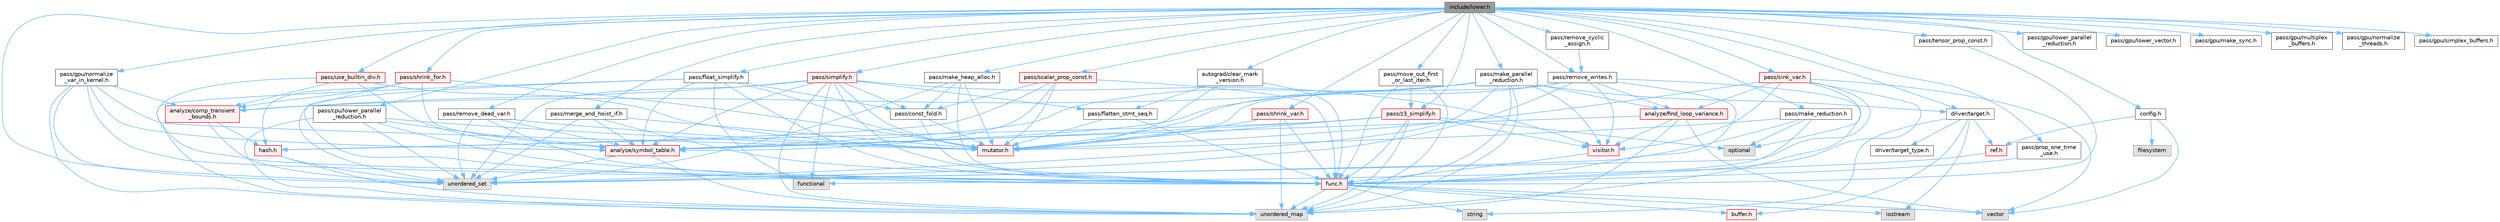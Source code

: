 digraph "include/lower.h"
{
 // LATEX_PDF_SIZE
  bgcolor="transparent";
  edge [fontname=Helvetica,fontsize=10,labelfontname=Helvetica,labelfontsize=10];
  node [fontname=Helvetica,fontsize=10,shape=box,height=0.2,width=0.4];
  Node1 [label="include/lower.h",height=0.2,width=0.4,color="gray40", fillcolor="grey60", style="filled", fontcolor="black",tooltip=" "];
  Node1 -> Node2 [color="steelblue1",style="solid"];
  Node2 [label="unordered_set",height=0.2,width=0.4,color="grey60", fillcolor="#E0E0E0", style="filled",tooltip=" "];
  Node1 -> Node3 [color="steelblue1",style="solid"];
  Node3 [label="autograd/clear_mark\l_version.h",height=0.2,width=0.4,color="grey40", fillcolor="white", style="filled",URL="$clear__mark__version_8h.html",tooltip=" "];
  Node3 -> Node4 [color="steelblue1",style="solid"];
  Node4 [label="func.h",height=0.2,width=0.4,color="red", fillcolor="#FFF0F0", style="filled",URL="$func_8h.html",tooltip=" "];
  Node4 -> Node5 [color="steelblue1",style="solid"];
  Node5 [label="iostream",height=0.2,width=0.4,color="grey60", fillcolor="#E0E0E0", style="filled",tooltip=" "];
  Node4 -> Node6 [color="steelblue1",style="solid"];
  Node6 [label="string",height=0.2,width=0.4,color="grey60", fillcolor="#E0E0E0", style="filled",tooltip=" "];
  Node4 -> Node7 [color="steelblue1",style="solid"];
  Node7 [label="unordered_map",height=0.2,width=0.4,color="grey60", fillcolor="#E0E0E0", style="filled",tooltip=" "];
  Node4 -> Node9 [color="steelblue1",style="solid"];
  Node9 [label="vector",height=0.2,width=0.4,color="grey60", fillcolor="#E0E0E0", style="filled",tooltip=" "];
  Node4 -> Node39 [color="steelblue1",style="solid"];
  Node39 [label="buffer.h",height=0.2,width=0.4,color="red", fillcolor="#FFF0F0", style="filled",URL="$buffer_8h.html",tooltip=" "];
  Node3 -> Node54 [color="steelblue1",style="solid"];
  Node54 [label="mutator.h",height=0.2,width=0.4,color="red", fillcolor="#FFF0F0", style="filled",URL="$mutator_8h.html",tooltip=" "];
  Node3 -> Node59 [color="steelblue1",style="solid"];
  Node59 [label="pass/flatten_stmt_seq.h",height=0.2,width=0.4,color="grey40", fillcolor="white", style="filled",URL="$flatten__stmt__seq_8h.html",tooltip=" "];
  Node59 -> Node4 [color="steelblue1",style="solid"];
  Node59 -> Node54 [color="steelblue1",style="solid"];
  Node1 -> Node60 [color="steelblue1",style="solid"];
  Node60 [label="config.h",height=0.2,width=0.4,color="grey40", fillcolor="white", style="filled",URL="$config_8h.html",tooltip=" "];
  Node60 -> Node61 [color="steelblue1",style="solid"];
  Node61 [label="filesystem",height=0.2,width=0.4,color="grey60", fillcolor="#E0E0E0", style="filled",tooltip=" "];
  Node60 -> Node9 [color="steelblue1",style="solid"];
  Node60 -> Node19 [color="steelblue1",style="solid"];
  Node19 [label="ref.h",height=0.2,width=0.4,color="red", fillcolor="#FFF0F0", style="filled",URL="$ref_8h.html",tooltip=" "];
  Node19 -> Node12 [color="steelblue1",style="solid"];
  Node12 [label="functional",height=0.2,width=0.4,color="grey60", fillcolor="#E0E0E0", style="filled",tooltip=" "];
  Node1 -> Node46 [color="steelblue1",style="solid"];
  Node46 [label="driver/target.h",height=0.2,width=0.4,color="grey40", fillcolor="white", style="filled",URL="$target_8h.html",tooltip=" "];
  Node46 -> Node5 [color="steelblue1",style="solid"];
  Node46 -> Node6 [color="steelblue1",style="solid"];
  Node46 -> Node39 [color="steelblue1",style="solid"];
  Node46 -> Node47 [color="steelblue1",style="solid"];
  Node47 [label="driver/target_type.h",height=0.2,width=0.4,color="grey40", fillcolor="white", style="filled",URL="$target__type_8h.html",tooltip=" "];
  Node46 -> Node19 [color="steelblue1",style="solid"];
  Node1 -> Node62 [color="steelblue1",style="solid"];
  Node62 [label="pass/cpu/lower_parallel\l_reduction.h",height=0.2,width=0.4,color="grey40", fillcolor="white", style="filled",URL="$cpu_2lower__parallel__reduction_8h.html",tooltip=" "];
  Node62 -> Node7 [color="steelblue1",style="solid"];
  Node62 -> Node2 [color="steelblue1",style="solid"];
  Node62 -> Node63 [color="steelblue1",style="solid"];
  Node63 [label="analyze/symbol_table.h",height=0.2,width=0.4,color="red", fillcolor="#FFF0F0", style="filled",URL="$symbol__table_8h.html",tooltip=" "];
  Node63 -> Node7 [color="steelblue1",style="solid"];
  Node63 -> Node2 [color="steelblue1",style="solid"];
  Node62 -> Node4 [color="steelblue1",style="solid"];
  Node62 -> Node54 [color="steelblue1",style="solid"];
  Node1 -> Node65 [color="steelblue1",style="solid"];
  Node65 [label="pass/float_simplify.h",height=0.2,width=0.4,color="grey40", fillcolor="white", style="filled",URL="$float__simplify_8h.html",tooltip=" "];
  Node65 -> Node12 [color="steelblue1",style="solid"];
  Node65 -> Node7 [color="steelblue1",style="solid"];
  Node65 -> Node2 [color="steelblue1",style="solid"];
  Node65 -> Node63 [color="steelblue1",style="solid"];
  Node65 -> Node4 [color="steelblue1",style="solid"];
  Node65 -> Node54 [color="steelblue1",style="solid"];
  Node65 -> Node66 [color="steelblue1",style="solid"];
  Node66 [label="pass/const_fold.h",height=0.2,width=0.4,color="grey40", fillcolor="white", style="filled",URL="$const__fold_8h.html",tooltip=" "];
  Node66 -> Node4 [color="steelblue1",style="solid"];
  Node66 -> Node54 [color="steelblue1",style="solid"];
  Node1 -> Node67 [color="steelblue1",style="solid"];
  Node67 [label="pass/gpu/lower_parallel\l_reduction.h",height=0.2,width=0.4,color="grey40", fillcolor="white", style="filled",URL="$gpu_2lower__parallel__reduction_8h.html",tooltip=" "];
  Node1 -> Node68 [color="steelblue1",style="solid"];
  Node68 [label="pass/gpu/lower_vector.h",height=0.2,width=0.4,color="grey40", fillcolor="white", style="filled",URL="$lower__vector_8h.html",tooltip=" "];
  Node1 -> Node69 [color="steelblue1",style="solid"];
  Node69 [label="pass/gpu/make_sync.h",height=0.2,width=0.4,color="grey40", fillcolor="white", style="filled",URL="$make__sync_8h.html",tooltip=" "];
  Node1 -> Node70 [color="steelblue1",style="solid"];
  Node70 [label="pass/gpu/multiplex\l_buffers.h",height=0.2,width=0.4,color="grey40", fillcolor="white", style="filled",URL="$multiplex__buffers_8h.html",tooltip=" "];
  Node1 -> Node71 [color="steelblue1",style="solid"];
  Node71 [label="pass/gpu/normalize\l_threads.h",height=0.2,width=0.4,color="grey40", fillcolor="white", style="filled",URL="$normalize__threads_8h.html",tooltip=" "];
  Node1 -> Node72 [color="steelblue1",style="solid"];
  Node72 [label="pass/gpu/normalize\l_var_in_kernel.h",height=0.2,width=0.4,color="grey40", fillcolor="white", style="filled",URL="$normalize__var__in__kernel_8h.html",tooltip=" "];
  Node72 -> Node7 [color="steelblue1",style="solid"];
  Node72 -> Node2 [color="steelblue1",style="solid"];
  Node72 -> Node73 [color="steelblue1",style="solid"];
  Node73 [label="analyze/comp_transient\l_bounds.h",height=0.2,width=0.4,color="red", fillcolor="#FFF0F0", style="filled",URL="$comp__transient__bounds_8h.html",tooltip=" "];
  Node73 -> Node2 [color="steelblue1",style="solid"];
  Node73 -> Node79 [color="steelblue1",style="solid"];
  Node79 [label="hash.h",height=0.2,width=0.4,color="red", fillcolor="#FFF0F0", style="filled",URL="$hash_8h.html",tooltip=" "];
  Node79 -> Node7 [color="steelblue1",style="solid"];
  Node79 -> Node2 [color="steelblue1",style="solid"];
  Node72 -> Node63 [color="steelblue1",style="solid"];
  Node72 -> Node4 [color="steelblue1",style="solid"];
  Node72 -> Node54 [color="steelblue1",style="solid"];
  Node1 -> Node86 [color="steelblue1",style="solid"];
  Node86 [label="pass/gpu/simplex_buffers.h",height=0.2,width=0.4,color="grey40", fillcolor="white", style="filled",URL="$simplex__buffers_8h.html",tooltip=" "];
  Node1 -> Node87 [color="steelblue1",style="solid"];
  Node87 [label="pass/make_heap_alloc.h",height=0.2,width=0.4,color="grey40", fillcolor="white", style="filled",URL="$make__heap__alloc_8h.html",tooltip=" "];
  Node87 -> Node2 [color="steelblue1",style="solid"];
  Node87 -> Node4 [color="steelblue1",style="solid"];
  Node87 -> Node54 [color="steelblue1",style="solid"];
  Node87 -> Node66 [color="steelblue1",style="solid"];
  Node1 -> Node88 [color="steelblue1",style="solid"];
  Node88 [label="pass/make_parallel\l_reduction.h",height=0.2,width=0.4,color="grey40", fillcolor="white", style="filled",URL="$make__parallel__reduction_8h.html",tooltip=" "];
  Node88 -> Node7 [color="steelblue1",style="solid"];
  Node88 -> Node2 [color="steelblue1",style="solid"];
  Node88 -> Node73 [color="steelblue1",style="solid"];
  Node88 -> Node89 [color="steelblue1",style="solid"];
  Node89 [label="analyze/find_loop_variance.h",height=0.2,width=0.4,color="red", fillcolor="#FFF0F0", style="filled",URL="$find__loop__variance_8h.html",tooltip=" "];
  Node89 -> Node7 [color="steelblue1",style="solid"];
  Node89 -> Node9 [color="steelblue1",style="solid"];
  Node89 -> Node63 [color="steelblue1",style="solid"];
  Node89 -> Node77 [color="steelblue1",style="solid"];
  Node77 [label="visitor.h",height=0.2,width=0.4,color="red", fillcolor="#FFF0F0", style="filled",URL="$visitor_8h.html",tooltip=" "];
  Node77 -> Node4 [color="steelblue1",style="solid"];
  Node88 -> Node63 [color="steelblue1",style="solid"];
  Node88 -> Node46 [color="steelblue1",style="solid"];
  Node88 -> Node4 [color="steelblue1",style="solid"];
  Node88 -> Node54 [color="steelblue1",style="solid"];
  Node88 -> Node77 [color="steelblue1",style="solid"];
  Node1 -> Node91 [color="steelblue1",style="solid"];
  Node91 [label="pass/make_reduction.h",height=0.2,width=0.4,color="grey40", fillcolor="white", style="filled",URL="$make__reduction_8h.html",tooltip=" "];
  Node91 -> Node13 [color="steelblue1",style="solid"];
  Node13 [label="optional",height=0.2,width=0.4,color="grey60", fillcolor="#E0E0E0", style="filled",tooltip=" "];
  Node91 -> Node2 [color="steelblue1",style="solid"];
  Node91 -> Node4 [color="steelblue1",style="solid"];
  Node91 -> Node54 [color="steelblue1",style="solid"];
  Node1 -> Node92 [color="steelblue1",style="solid"];
  Node92 [label="pass/merge_and_hoist_if.h",height=0.2,width=0.4,color="grey40", fillcolor="white", style="filled",URL="$merge__and__hoist__if_8h.html",tooltip=" "];
  Node92 -> Node2 [color="steelblue1",style="solid"];
  Node92 -> Node63 [color="steelblue1",style="solid"];
  Node92 -> Node4 [color="steelblue1",style="solid"];
  Node92 -> Node54 [color="steelblue1",style="solid"];
  Node1 -> Node93 [color="steelblue1",style="solid"];
  Node93 [label="pass/move_out_first\l_or_last_iter.h",height=0.2,width=0.4,color="grey40", fillcolor="white", style="filled",URL="$move__out__first__or__last__iter_8h.html",tooltip=" "];
  Node93 -> Node7 [color="steelblue1",style="solid"];
  Node93 -> Node4 [color="steelblue1",style="solid"];
  Node93 -> Node94 [color="steelblue1",style="solid"];
  Node94 [label="pass/z3_simplify.h",height=0.2,width=0.4,color="red", fillcolor="#FFF0F0", style="filled",URL="$z3__simplify_8h.html",tooltip=" "];
  Node94 -> Node13 [color="steelblue1",style="solid"];
  Node94 -> Node7 [color="steelblue1",style="solid"];
  Node94 -> Node63 [color="steelblue1",style="solid"];
  Node94 -> Node4 [color="steelblue1",style="solid"];
  Node94 -> Node79 [color="steelblue1",style="solid"];
  Node94 -> Node54 [color="steelblue1",style="solid"];
  Node94 -> Node77 [color="steelblue1",style="solid"];
  Node1 -> Node97 [color="steelblue1",style="solid"];
  Node97 [label="pass/prop_one_time\l_use.h",height=0.2,width=0.4,color="grey40", fillcolor="white", style="filled",URL="$prop__one__time__use_8h.html",tooltip=" "];
  Node97 -> Node4 [color="steelblue1",style="solid"];
  Node1 -> Node98 [color="steelblue1",style="solid"];
  Node98 [label="pass/remove_cyclic\l_assign.h",height=0.2,width=0.4,color="grey40", fillcolor="white", style="filled",URL="$remove__cyclic__assign_8h.html",tooltip=" "];
  Node98 -> Node99 [color="steelblue1",style="solid"];
  Node99 [label="pass/remove_writes.h",height=0.2,width=0.4,color="grey40", fillcolor="white", style="filled",URL="$remove__writes_8h.html",tooltip=" "];
  Node99 -> Node7 [color="steelblue1",style="solid"];
  Node99 -> Node2 [color="steelblue1",style="solid"];
  Node99 -> Node89 [color="steelblue1",style="solid"];
  Node99 -> Node63 [color="steelblue1",style="solid"];
  Node99 -> Node4 [color="steelblue1",style="solid"];
  Node99 -> Node54 [color="steelblue1",style="solid"];
  Node99 -> Node77 [color="steelblue1",style="solid"];
  Node1 -> Node100 [color="steelblue1",style="solid"];
  Node100 [label="pass/remove_dead_var.h",height=0.2,width=0.4,color="grey40", fillcolor="white", style="filled",URL="$remove__dead__var_8h.html",tooltip=" "];
  Node100 -> Node2 [color="steelblue1",style="solid"];
  Node100 -> Node63 [color="steelblue1",style="solid"];
  Node100 -> Node4 [color="steelblue1",style="solid"];
  Node100 -> Node54 [color="steelblue1",style="solid"];
  Node1 -> Node99 [color="steelblue1",style="solid"];
  Node1 -> Node101 [color="steelblue1",style="solid"];
  Node101 [label="pass/scalar_prop_const.h",height=0.2,width=0.4,color="red", fillcolor="#FFF0F0", style="filled",URL="$scalar__prop__const_8h.html",tooltip=" "];
  Node101 -> Node63 [color="steelblue1",style="solid"];
  Node101 -> Node4 [color="steelblue1",style="solid"];
  Node101 -> Node79 [color="steelblue1",style="solid"];
  Node101 -> Node54 [color="steelblue1",style="solid"];
  Node101 -> Node66 [color="steelblue1",style="solid"];
  Node1 -> Node103 [color="steelblue1",style="solid"];
  Node103 [label="pass/shrink_for.h",height=0.2,width=0.4,color="red", fillcolor="#FFF0F0", style="filled",URL="$shrink__for_8h.html",tooltip=" "];
  Node103 -> Node73 [color="steelblue1",style="solid"];
  Node103 -> Node63 [color="steelblue1",style="solid"];
  Node103 -> Node4 [color="steelblue1",style="solid"];
  Node103 -> Node79 [color="steelblue1",style="solid"];
  Node103 -> Node54 [color="steelblue1",style="solid"];
  Node1 -> Node105 [color="steelblue1",style="solid"];
  Node105 [label="pass/shrink_var.h",height=0.2,width=0.4,color="red", fillcolor="#FFF0F0", style="filled",URL="$shrink__var_8h.html",tooltip=" "];
  Node105 -> Node7 [color="steelblue1",style="solid"];
  Node105 -> Node4 [color="steelblue1",style="solid"];
  Node105 -> Node54 [color="steelblue1",style="solid"];
  Node1 -> Node108 [color="steelblue1",style="solid"];
  Node108 [label="pass/simplify.h",height=0.2,width=0.4,color="red", fillcolor="#FFF0F0", style="filled",URL="$simplify_8h.html",tooltip=" "];
  Node108 -> Node12 [color="steelblue1",style="solid"];
  Node108 -> Node7 [color="steelblue1",style="solid"];
  Node108 -> Node2 [color="steelblue1",style="solid"];
  Node108 -> Node73 [color="steelblue1",style="solid"];
  Node108 -> Node63 [color="steelblue1",style="solid"];
  Node108 -> Node4 [color="steelblue1",style="solid"];
  Node108 -> Node54 [color="steelblue1",style="solid"];
  Node108 -> Node66 [color="steelblue1",style="solid"];
  Node108 -> Node59 [color="steelblue1",style="solid"];
  Node108 -> Node77 [color="steelblue1",style="solid"];
  Node1 -> Node110 [color="steelblue1",style="solid"];
  Node110 [label="pass/sink_var.h",height=0.2,width=0.4,color="red", fillcolor="#FFF0F0", style="filled",URL="$sink__var_8h.html",tooltip=" "];
  Node110 -> Node13 [color="steelblue1",style="solid"];
  Node110 -> Node2 [color="steelblue1",style="solid"];
  Node110 -> Node9 [color="steelblue1",style="solid"];
  Node110 -> Node89 [color="steelblue1",style="solid"];
  Node110 -> Node4 [color="steelblue1",style="solid"];
  Node110 -> Node54 [color="steelblue1",style="solid"];
  Node110 -> Node77 [color="steelblue1",style="solid"];
  Node1 -> Node112 [color="steelblue1",style="solid"];
  Node112 [label="pass/tensor_prop_const.h",height=0.2,width=0.4,color="grey40", fillcolor="white", style="filled",URL="$tensor__prop__const_8h.html",tooltip=" "];
  Node112 -> Node4 [color="steelblue1",style="solid"];
  Node1 -> Node113 [color="steelblue1",style="solid"];
  Node113 [label="pass/use_builtin_div.h",height=0.2,width=0.4,color="red", fillcolor="#FFF0F0", style="filled",URL="$use__builtin__div_8h.html",tooltip=" "];
  Node113 -> Node73 [color="steelblue1",style="solid"];
  Node113 -> Node63 [color="steelblue1",style="solid"];
  Node113 -> Node4 [color="steelblue1",style="solid"];
  Node113 -> Node54 [color="steelblue1",style="solid"];
  Node1 -> Node94 [color="steelblue1",style="solid"];
}
